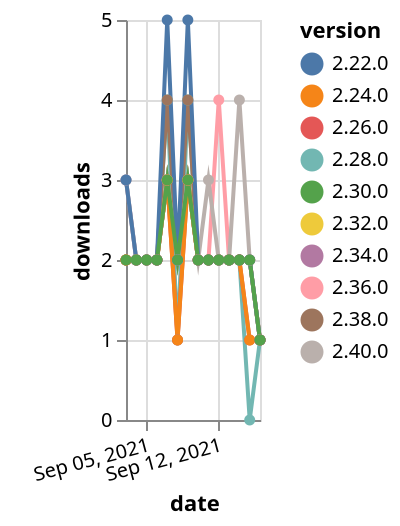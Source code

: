 {"$schema": "https://vega.github.io/schema/vega-lite/v5.json", "description": "A simple bar chart with embedded data.", "data": {"values": [{"date": "2021-09-03", "total": 1053, "delta": 2, "version": "2.36.0"}, {"date": "2021-09-04", "total": 1055, "delta": 2, "version": "2.36.0"}, {"date": "2021-09-05", "total": 1057, "delta": 2, "version": "2.36.0"}, {"date": "2021-09-06", "total": 1059, "delta": 2, "version": "2.36.0"}, {"date": "2021-09-07", "total": 1062, "delta": 3, "version": "2.36.0"}, {"date": "2021-09-08", "total": 1064, "delta": 2, "version": "2.36.0"}, {"date": "2021-09-09", "total": 1067, "delta": 3, "version": "2.36.0"}, {"date": "2021-09-10", "total": 1069, "delta": 2, "version": "2.36.0"}, {"date": "2021-09-11", "total": 1071, "delta": 2, "version": "2.36.0"}, {"date": "2021-09-12", "total": 1075, "delta": 4, "version": "2.36.0"}, {"date": "2021-09-13", "total": 1077, "delta": 2, "version": "2.36.0"}, {"date": "2021-09-14", "total": 1079, "delta": 2, "version": "2.36.0"}, {"date": "2021-09-15", "total": 1081, "delta": 2, "version": "2.36.0"}, {"date": "2021-09-16", "total": 1082, "delta": 1, "version": "2.36.0"}, {"date": "2021-09-03", "total": 1712, "delta": 2, "version": "2.32.0"}, {"date": "2021-09-04", "total": 1714, "delta": 2, "version": "2.32.0"}, {"date": "2021-09-05", "total": 1716, "delta": 2, "version": "2.32.0"}, {"date": "2021-09-06", "total": 1718, "delta": 2, "version": "2.32.0"}, {"date": "2021-09-07", "total": 1721, "delta": 3, "version": "2.32.0"}, {"date": "2021-09-08", "total": 1723, "delta": 2, "version": "2.32.0"}, {"date": "2021-09-09", "total": 1726, "delta": 3, "version": "2.32.0"}, {"date": "2021-09-10", "total": 1728, "delta": 2, "version": "2.32.0"}, {"date": "2021-09-11", "total": 1730, "delta": 2, "version": "2.32.0"}, {"date": "2021-09-12", "total": 1732, "delta": 2, "version": "2.32.0"}, {"date": "2021-09-13", "total": 1734, "delta": 2, "version": "2.32.0"}, {"date": "2021-09-14", "total": 1736, "delta": 2, "version": "2.32.0"}, {"date": "2021-09-15", "total": 1738, "delta": 2, "version": "2.32.0"}, {"date": "2021-09-16", "total": 1739, "delta": 1, "version": "2.32.0"}, {"date": "2021-09-03", "total": 2655, "delta": 2, "version": "2.28.0"}, {"date": "2021-09-04", "total": 2657, "delta": 2, "version": "2.28.0"}, {"date": "2021-09-05", "total": 2659, "delta": 2, "version": "2.28.0"}, {"date": "2021-09-06", "total": 2661, "delta": 2, "version": "2.28.0"}, {"date": "2021-09-07", "total": 2665, "delta": 4, "version": "2.28.0"}, {"date": "2021-09-08", "total": 2666, "delta": 1, "version": "2.28.0"}, {"date": "2021-09-09", "total": 2670, "delta": 4, "version": "2.28.0"}, {"date": "2021-09-10", "total": 2672, "delta": 2, "version": "2.28.0"}, {"date": "2021-09-11", "total": 2674, "delta": 2, "version": "2.28.0"}, {"date": "2021-09-12", "total": 2676, "delta": 2, "version": "2.28.0"}, {"date": "2021-09-13", "total": 2678, "delta": 2, "version": "2.28.0"}, {"date": "2021-09-14", "total": 2680, "delta": 2, "version": "2.28.0"}, {"date": "2021-09-15", "total": 2680, "delta": 0, "version": "2.28.0"}, {"date": "2021-09-16", "total": 2681, "delta": 1, "version": "2.28.0"}, {"date": "2021-09-03", "total": 2602, "delta": 2, "version": "2.26.0"}, {"date": "2021-09-04", "total": 2604, "delta": 2, "version": "2.26.0"}, {"date": "2021-09-05", "total": 2606, "delta": 2, "version": "2.26.0"}, {"date": "2021-09-06", "total": 2608, "delta": 2, "version": "2.26.0"}, {"date": "2021-09-07", "total": 2611, "delta": 3, "version": "2.26.0"}, {"date": "2021-09-08", "total": 2612, "delta": 1, "version": "2.26.0"}, {"date": "2021-09-09", "total": 2615, "delta": 3, "version": "2.26.0"}, {"date": "2021-09-10", "total": 2617, "delta": 2, "version": "2.26.0"}, {"date": "2021-09-11", "total": 2619, "delta": 2, "version": "2.26.0"}, {"date": "2021-09-12", "total": 2621, "delta": 2, "version": "2.26.0"}, {"date": "2021-09-13", "total": 2623, "delta": 2, "version": "2.26.0"}, {"date": "2021-09-14", "total": 2625, "delta": 2, "version": "2.26.0"}, {"date": "2021-09-15", "total": 2626, "delta": 1, "version": "2.26.0"}, {"date": "2021-09-16", "total": 2627, "delta": 1, "version": "2.26.0"}, {"date": "2021-09-03", "total": 695, "delta": 2, "version": "2.38.0"}, {"date": "2021-09-04", "total": 697, "delta": 2, "version": "2.38.0"}, {"date": "2021-09-05", "total": 699, "delta": 2, "version": "2.38.0"}, {"date": "2021-09-06", "total": 701, "delta": 2, "version": "2.38.0"}, {"date": "2021-09-07", "total": 705, "delta": 4, "version": "2.38.0"}, {"date": "2021-09-08", "total": 707, "delta": 2, "version": "2.38.0"}, {"date": "2021-09-09", "total": 711, "delta": 4, "version": "2.38.0"}, {"date": "2021-09-10", "total": 713, "delta": 2, "version": "2.38.0"}, {"date": "2021-09-11", "total": 715, "delta": 2, "version": "2.38.0"}, {"date": "2021-09-12", "total": 717, "delta": 2, "version": "2.38.0"}, {"date": "2021-09-13", "total": 719, "delta": 2, "version": "2.38.0"}, {"date": "2021-09-14", "total": 721, "delta": 2, "version": "2.38.0"}, {"date": "2021-09-15", "total": 723, "delta": 2, "version": "2.38.0"}, {"date": "2021-09-16", "total": 724, "delta": 1, "version": "2.38.0"}, {"date": "2021-09-03", "total": 1513, "delta": 3, "version": "2.34.0"}, {"date": "2021-09-04", "total": 1515, "delta": 2, "version": "2.34.0"}, {"date": "2021-09-05", "total": 1517, "delta": 2, "version": "2.34.0"}, {"date": "2021-09-06", "total": 1519, "delta": 2, "version": "2.34.0"}, {"date": "2021-09-07", "total": 1522, "delta": 3, "version": "2.34.0"}, {"date": "2021-09-08", "total": 1524, "delta": 2, "version": "2.34.0"}, {"date": "2021-09-09", "total": 1527, "delta": 3, "version": "2.34.0"}, {"date": "2021-09-10", "total": 1529, "delta": 2, "version": "2.34.0"}, {"date": "2021-09-11", "total": 1531, "delta": 2, "version": "2.34.0"}, {"date": "2021-09-12", "total": 1533, "delta": 2, "version": "2.34.0"}, {"date": "2021-09-13", "total": 1535, "delta": 2, "version": "2.34.0"}, {"date": "2021-09-14", "total": 1537, "delta": 2, "version": "2.34.0"}, {"date": "2021-09-15", "total": 1539, "delta": 2, "version": "2.34.0"}, {"date": "2021-09-16", "total": 1540, "delta": 1, "version": "2.34.0"}, {"date": "2021-09-03", "total": 228, "delta": 3, "version": "2.40.0"}, {"date": "2021-09-04", "total": 230, "delta": 2, "version": "2.40.0"}, {"date": "2021-09-05", "total": 232, "delta": 2, "version": "2.40.0"}, {"date": "2021-09-06", "total": 234, "delta": 2, "version": "2.40.0"}, {"date": "2021-09-07", "total": 237, "delta": 3, "version": "2.40.0"}, {"date": "2021-09-08", "total": 239, "delta": 2, "version": "2.40.0"}, {"date": "2021-09-09", "total": 242, "delta": 3, "version": "2.40.0"}, {"date": "2021-09-10", "total": 244, "delta": 2, "version": "2.40.0"}, {"date": "2021-09-11", "total": 247, "delta": 3, "version": "2.40.0"}, {"date": "2021-09-12", "total": 249, "delta": 2, "version": "2.40.0"}, {"date": "2021-09-13", "total": 251, "delta": 2, "version": "2.40.0"}, {"date": "2021-09-14", "total": 255, "delta": 4, "version": "2.40.0"}, {"date": "2021-09-15", "total": 257, "delta": 2, "version": "2.40.0"}, {"date": "2021-09-16", "total": 258, "delta": 1, "version": "2.40.0"}, {"date": "2021-09-03", "total": 2579, "delta": 2, "version": "2.24.0"}, {"date": "2021-09-04", "total": 2581, "delta": 2, "version": "2.24.0"}, {"date": "2021-09-05", "total": 2583, "delta": 2, "version": "2.24.0"}, {"date": "2021-09-06", "total": 2585, "delta": 2, "version": "2.24.0"}, {"date": "2021-09-07", "total": 2588, "delta": 3, "version": "2.24.0"}, {"date": "2021-09-08", "total": 2589, "delta": 1, "version": "2.24.0"}, {"date": "2021-09-09", "total": 2592, "delta": 3, "version": "2.24.0"}, {"date": "2021-09-10", "total": 2594, "delta": 2, "version": "2.24.0"}, {"date": "2021-09-11", "total": 2596, "delta": 2, "version": "2.24.0"}, {"date": "2021-09-12", "total": 2598, "delta": 2, "version": "2.24.0"}, {"date": "2021-09-13", "total": 2600, "delta": 2, "version": "2.24.0"}, {"date": "2021-09-14", "total": 2602, "delta": 2, "version": "2.24.0"}, {"date": "2021-09-15", "total": 2603, "delta": 1, "version": "2.24.0"}, {"date": "2021-09-16", "total": 2604, "delta": 1, "version": "2.24.0"}, {"date": "2021-09-03", "total": 3760, "delta": 3, "version": "2.22.0"}, {"date": "2021-09-04", "total": 3762, "delta": 2, "version": "2.22.0"}, {"date": "2021-09-05", "total": 3764, "delta": 2, "version": "2.22.0"}, {"date": "2021-09-06", "total": 3766, "delta": 2, "version": "2.22.0"}, {"date": "2021-09-07", "total": 3771, "delta": 5, "version": "2.22.0"}, {"date": "2021-09-08", "total": 3773, "delta": 2, "version": "2.22.0"}, {"date": "2021-09-09", "total": 3778, "delta": 5, "version": "2.22.0"}, {"date": "2021-09-10", "total": 3780, "delta": 2, "version": "2.22.0"}, {"date": "2021-09-11", "total": 3782, "delta": 2, "version": "2.22.0"}, {"date": "2021-09-12", "total": 3784, "delta": 2, "version": "2.22.0"}, {"date": "2021-09-13", "total": 3786, "delta": 2, "version": "2.22.0"}, {"date": "2021-09-14", "total": 3788, "delta": 2, "version": "2.22.0"}, {"date": "2021-09-15", "total": 3790, "delta": 2, "version": "2.22.0"}, {"date": "2021-09-16", "total": 3791, "delta": 1, "version": "2.22.0"}, {"date": "2021-09-03", "total": 2310, "delta": 2, "version": "2.30.0"}, {"date": "2021-09-04", "total": 2312, "delta": 2, "version": "2.30.0"}, {"date": "2021-09-05", "total": 2314, "delta": 2, "version": "2.30.0"}, {"date": "2021-09-06", "total": 2316, "delta": 2, "version": "2.30.0"}, {"date": "2021-09-07", "total": 2319, "delta": 3, "version": "2.30.0"}, {"date": "2021-09-08", "total": 2321, "delta": 2, "version": "2.30.0"}, {"date": "2021-09-09", "total": 2324, "delta": 3, "version": "2.30.0"}, {"date": "2021-09-10", "total": 2326, "delta": 2, "version": "2.30.0"}, {"date": "2021-09-11", "total": 2328, "delta": 2, "version": "2.30.0"}, {"date": "2021-09-12", "total": 2330, "delta": 2, "version": "2.30.0"}, {"date": "2021-09-13", "total": 2332, "delta": 2, "version": "2.30.0"}, {"date": "2021-09-14", "total": 2334, "delta": 2, "version": "2.30.0"}, {"date": "2021-09-15", "total": 2336, "delta": 2, "version": "2.30.0"}, {"date": "2021-09-16", "total": 2337, "delta": 1, "version": "2.30.0"}]}, "width": "container", "mark": {"type": "line", "point": {"filled": true}}, "encoding": {"x": {"field": "date", "type": "temporal", "timeUnit": "yearmonthdate", "title": "date", "axis": {"labelAngle": -15}}, "y": {"field": "delta", "type": "quantitative", "title": "downloads"}, "color": {"field": "version", "type": "nominal"}, "tooltip": {"field": "delta"}}}